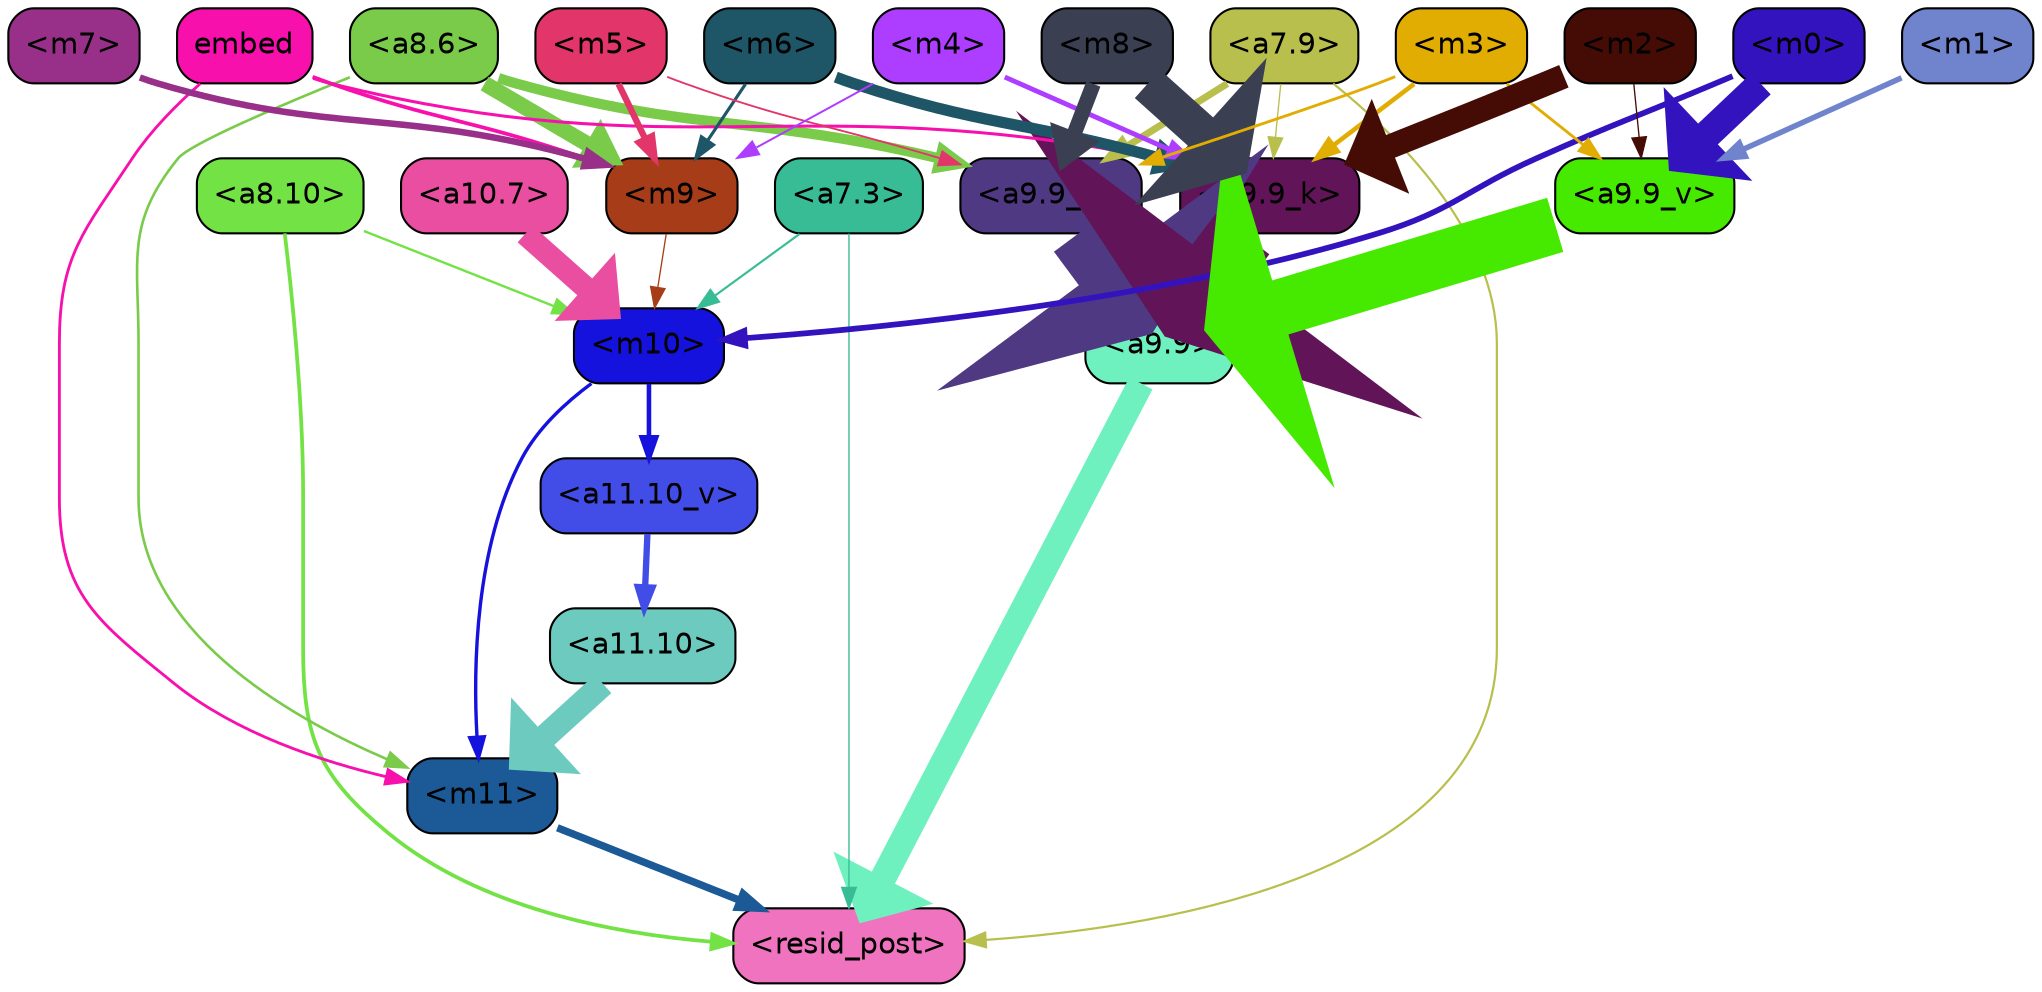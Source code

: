 strict digraph "" {
	graph [bgcolor=transparent,
		layout=dot,
		overlap=false,
		splines=true
	];
	"<m11>"	[color=black,
		fillcolor="#1c5997",
		fontname=Helvetica,
		shape=box,
		style="filled, rounded"];
	"<resid_post>"	[color=black,
		fillcolor="#ef73be",
		fontname=Helvetica,
		shape=box,
		style="filled, rounded"];
	"<m11>" -> "<resid_post>"	[color="#1c5997",
		penwidth=3.564229369163513];
	"<a9.9>"	[color=black,
		fillcolor="#6ef1bf",
		fontname=Helvetica,
		shape=box,
		style="filled, rounded"];
	"<a9.9>" -> "<resid_post>"	[color="#6ef1bf",
		penwidth=12.493714332580566];
	"<a8.10>"	[color=black,
		fillcolor="#72e244",
		fontname=Helvetica,
		shape=box,
		style="filled, rounded"];
	"<a8.10>" -> "<resid_post>"	[color="#72e244",
		penwidth=1.7969894409179688];
	"<m10>"	[color=black,
		fillcolor="#1612dd",
		fontname=Helvetica,
		shape=box,
		style="filled, rounded"];
	"<a8.10>" -> "<m10>"	[color="#72e244",
		penwidth=1.1516046524047852];
	"<a7.9>"	[color=black,
		fillcolor="#b9bf4c",
		fontname=Helvetica,
		shape=box,
		style="filled, rounded"];
	"<a7.9>" -> "<resid_post>"	[color="#b9bf4c",
		penwidth=1.061915397644043];
	"<a9.9_q>"	[color=black,
		fillcolor="#4f3983",
		fontname=Helvetica,
		shape=box,
		style="filled, rounded"];
	"<a7.9>" -> "<a9.9_q>"	[color="#b9bf4c",
		penwidth=3.4010400772094727];
	"<a9.9_k>"	[color=black,
		fillcolor="#611558",
		fontname=Helvetica,
		shape=box,
		style="filled, rounded"];
	"<a7.9>" -> "<a9.9_k>"	[color="#b9bf4c",
		penwidth=0.6359977722167969];
	"<a7.3>"	[color=black,
		fillcolor="#38bc96",
		fontname=Helvetica,
		shape=box,
		style="filled, rounded"];
	"<a7.3>" -> "<resid_post>"	[color="#38bc96",
		penwidth=0.6493911743164062];
	"<a7.3>" -> "<m10>"	[color="#38bc96",
		penwidth=1.0287714004516602];
	"<a11.10>"	[color=black,
		fillcolor="#6dcabf",
		fontname=Helvetica,
		shape=box,
		style="filled, rounded"];
	"<a11.10>" -> "<m11>"	[color="#6dcabf",
		penwidth=11.804504871368408];
	"<m10>" -> "<m11>"	[color="#1612dd",
		penwidth=1.6351637840270996];
	"<a11.10_v>"	[color=black,
		fillcolor="#414de6",
		fontname=Helvetica,
		shape=box,
		style="filled, rounded"];
	"<m10>" -> "<a11.10_v>"	[color="#1612dd",
		penwidth=2.195528030395508];
	"<a8.6>"	[color=black,
		fillcolor="#79cb49",
		fontname=Helvetica,
		shape=box,
		style="filled, rounded"];
	"<a8.6>" -> "<m11>"	[color="#79cb49",
		penwidth=1.2564282417297363];
	"<m9>"	[color=black,
		fillcolor="#a73d18",
		fontname=Helvetica,
		shape=box,
		style="filled, rounded"];
	"<a8.6>" -> "<m9>"	[color="#79cb49",
		penwidth=7.538959503173828];
	"<a8.6>" -> "<a9.9_q>"	[color="#79cb49",
		penwidth=4.915989875793457];
	embed	[color=black,
		fillcolor="#f810ad",
		fontname=Helvetica,
		shape=box,
		style="filled, rounded"];
	embed -> "<m11>"	[color="#f810ad",
		penwidth=1.3679008483886719];
	embed -> "<m9>"	[color="#f810ad",
		penwidth=1.8025074005126953];
	embed -> "<a9.9_k>"	[color="#f810ad",
		penwidth=1.4555702209472656];
	"<a11.10_v>" -> "<a11.10>"	[color="#414de6",
		penwidth=3.037395477294922];
	"<a10.7>"	[color=black,
		fillcolor="#ea4ea1",
		fontname=Helvetica,
		shape=box,
		style="filled, rounded"];
	"<a10.7>" -> "<m10>"	[color="#ea4ea1",
		penwidth=10.747549057006836];
	"<m9>" -> "<m10>"	[color="#a73d18",
		penwidth=0.6350235939025879];
	"<m0>"	[color=black,
		fillcolor="#3213be",
		fontname=Helvetica,
		shape=box,
		style="filled, rounded"];
	"<m0>" -> "<m10>"	[color="#3213be",
		penwidth=2.7613906860351562];
	"<a9.9_v>"	[color=black,
		fillcolor="#46e900",
		fontname=Helvetica,
		shape=box,
		style="filled, rounded"];
	"<m0>" -> "<a9.9_v>"	[color="#3213be",
		penwidth=13.730411529541016];
	"<m7>"	[color=black,
		fillcolor="#983089",
		fontname=Helvetica,
		shape=box,
		style="filled, rounded"];
	"<m7>" -> "<m9>"	[color="#983089",
		penwidth=3.136892318725586];
	"<m6>"	[color=black,
		fillcolor="#1e5667",
		fontname=Helvetica,
		shape=box,
		style="filled, rounded"];
	"<m6>" -> "<m9>"	[color="#1e5667",
		penwidth=1.5130538940429688];
	"<m6>" -> "<a9.9_k>"	[color="#1e5667",
		penwidth=5.398126602172852];
	"<m5>"	[color=black,
		fillcolor="#e2366b",
		fontname=Helvetica,
		shape=box,
		style="filled, rounded"];
	"<m5>" -> "<m9>"	[color="#e2366b",
		penwidth=3.070161819458008];
	"<m5>" -> "<a9.9_q>"	[color="#e2366b",
		penwidth=0.8938226699829102];
	"<m4>"	[color=black,
		fillcolor="#ae3eff",
		fontname=Helvetica,
		shape=box,
		style="filled, rounded"];
	"<m4>" -> "<m9>"	[color="#ae3eff",
		penwidth=0.9546451568603516];
	"<m4>" -> "<a9.9_k>"	[color="#ae3eff",
		penwidth=2.334225654602051];
	"<a9.9_q>" -> "<a9.9>"	[color="#4f3983",
		penwidth=28.56541872024536];
	"<a9.9_k>" -> "<a9.9>"	[color="#611558",
		penwidth=32.31142416596413];
	"<a9.9_v>" -> "<a9.9>"	[color="#46e900",
		penwidth=27.08489227294922];
	"<m8>"	[color=black,
		fillcolor="#3a3f51",
		fontname=Helvetica,
		shape=box,
		style="filled, rounded"];
	"<m8>" -> "<a9.9_q>"	[color="#3a3f51",
		penwidth=7.189451217651367];
	"<m8>" -> "<a9.9_k>"	[color="#3a3f51",
		penwidth=18.19952392578125];
	"<m3>"	[color=black,
		fillcolor="#e2ad03",
		fontname=Helvetica,
		shape=box,
		style="filled, rounded"];
	"<m3>" -> "<a9.9_q>"	[color="#e2ad03",
		penwidth=1.3806190490722656];
	"<m3>" -> "<a9.9_k>"	[color="#e2ad03",
		penwidth=2.201329231262207];
	"<m3>" -> "<a9.9_v>"	[color="#e2ad03",
		penwidth=1.3742599487304688];
	"<m2>"	[color=black,
		fillcolor="#450b05",
		fontname=Helvetica,
		shape=box,
		style="filled, rounded"];
	"<m2>" -> "<a9.9_k>"	[color="#450b05",
		penwidth=11.667590618133545];
	"<m2>" -> "<a9.9_v>"	[color="#450b05",
		penwidth=0.6356887817382812];
	"<m1>"	[color=black,
		fillcolor="#7084ce",
		fontname=Helvetica,
		shape=box,
		style="filled, rounded"];
	"<m1>" -> "<a9.9_v>"	[color="#7084ce",
		penwidth=2.656749725341797];
}
